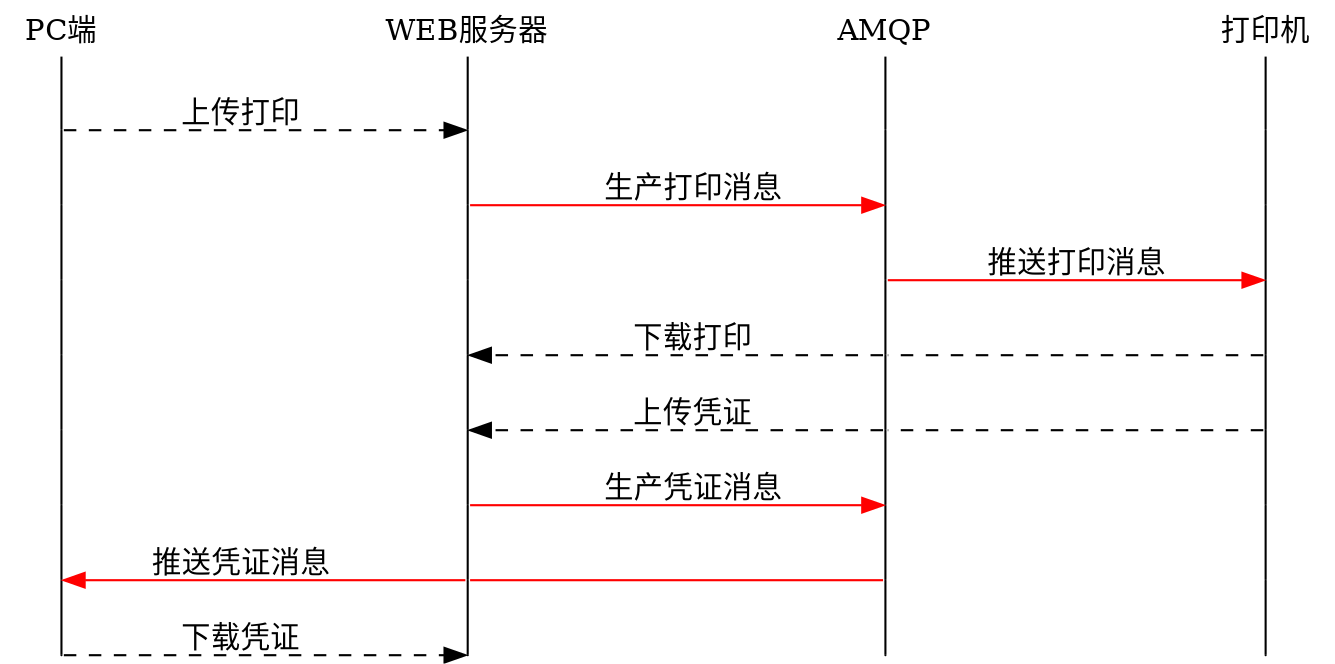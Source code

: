 
digraph G {
  rankdir="LR";
	node[shape = "point",width=0,height=0];
  edge[arrowhead="none",style="dashed"]



  {
		rank="same";
    edge[style="solided"];
    pc[shape="plaintext",label="PC端"];
		pc -> step00 -> step01 -> step02 -> step03 -> step04 -> step05 -> step06 -> step07
	}

  {
		rank="same";
    edge[style="solided"];
    WEB[shape="plaintext",label="WEB服务器"];
	  WEB -> step10 -> step11 -> step12 -> step13 -> step14 -> step15 -> step16 -> step17;
	}

  { 
		rank="same";
    edge[style="solided"];
    AMQP[shape="plaintext"];
	  AMQP -> step20 -> step21 -> step22 -> step23 -> step24 -> step25 -> step26 -> step27;
	}

  {
		rank="same";
    edge[style="solided"];
    pr[shape="plaintext",label="打印机"];
	  pr -> step30 -> step31 -> step32 -> step33 -> step34 -> step35 -> step36 -> step37;
	}

	step00 -> step10 [label="上传打印",arrowhead="normal"];
	step11 -> step21 [label="生产打印消息",arrowhead="normal",color="red",style="solided"];
	step22 -> step32 [label="推送打印消息",arrowhead="normal",color="red",style="solided"];
  step33 -> step23;
	step23 -> step13 [label="下载打印",arrowhead="normal"];
	step34 -> step24;
	step24 -> step14 [label="上传凭证",arrowhead="normal"];

  step15 -> step25 [label="生产凭证消息",arrowhead="normal",color="red",style="solided"];
	step26 -> step16 ["color"="red",style="solided"];
  step16 -> step06 [label="推送凭证消息",arrowhead="normal",color="red",style="solided"];
  step07 -> step17 [label="下载凭证",arrowhead="normal"];
 
}

